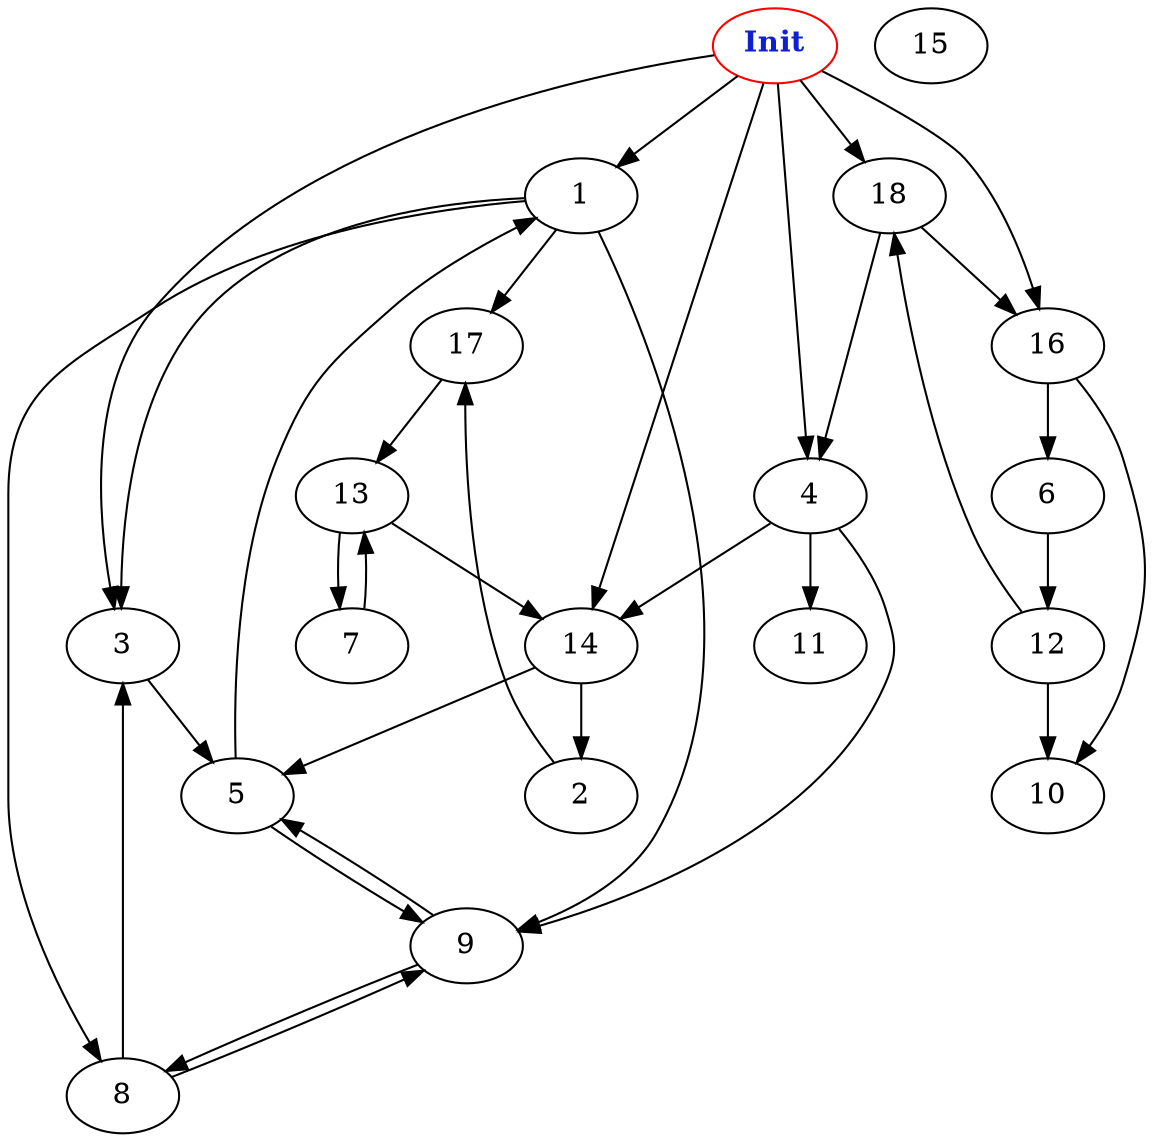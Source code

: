 digraph "Perturbed Net Graph with 19 nodes" {
edge ["class"="link-class"]
"0" ["color"="red","label"=<<b>Init</b>>,"fontcolor"="#1020d0"]
"15"
"0" -> "1" ["weight"="4.0"]
"0" -> "4" ["weight"="5.0"]
"0" -> "3" ["weight"="7.0"]
"0" -> "18" ["weight"="8.0"]
"0" -> "16" ["weight"="9.0"]
"0" -> "14" ["weight"="8.0"]
"1" -> "8" ["weight"="5.0"]
"1" -> "3" ["weight"="1.0"]
"1" -> "9" ["weight"="8.0"]
"1" -> "17" ["weight"="2.0"]
"4" -> "9" ["weight"="3.0"]
"4" -> "11" ["weight"="7.0"]
"4" -> "14" ["weight"="9.0"]
"3" -> "5" ["weight"="4.0"]
"18" -> "4" ["weight"="4.0"]
"18" -> "16" ["weight"="5.0"]
"16" -> "6" ["weight"="1.0"]
"16" -> "10" ["weight"="3.0"]
"14" -> "2" ["weight"="9.0"]
"14" -> "5" ["weight"="3.0"]
"5" -> "1" ["weight"="2.0"]
"5" -> "9" ["weight"="1.0"]
"8" -> "9" ["weight"="7.0"]
"8" -> "3" ["weight"="9.0"]
"9" -> "8" ["weight"="2.0"]
"9" -> "5" ["weight"="1.0"]
"17" -> "13" ["weight"="5.0"]
"2" -> "17" ["weight"="8.0"]
"6" -> "12" ["weight"="7.0"]
"12" -> "10" ["weight"="7.0"]
"12" -> "18" ["weight"="5.0"]
"13" -> "14" ["weight"="1.0"]
"13" -> "7" ["weight"="9.0"]
"7" -> "13" ["weight"="1.0"]
}